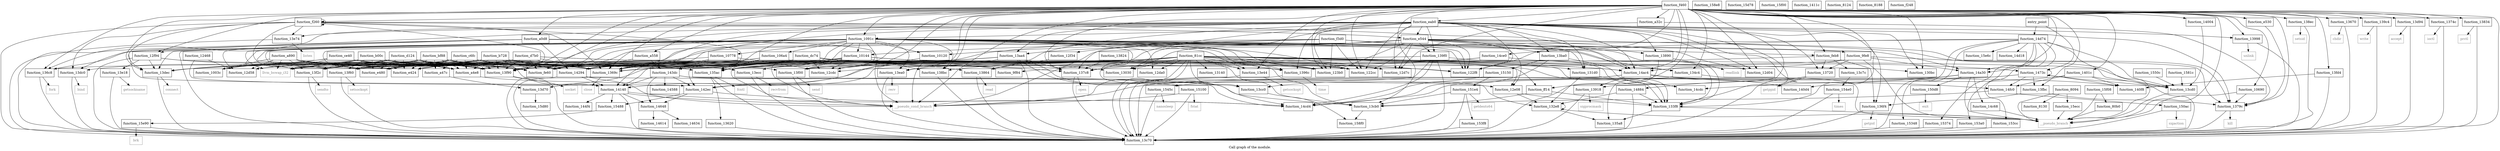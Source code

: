 digraph "Call graph of the module." {
  label="Call graph of the module.";
  node [shape=record];

  Node_function_f460 [label="{function_f460}"];
  Node_function_fe60 [label="{function_fe60}"];
  Node_function_122cc [label="{function_122cc}"];
  Node_function_feb8 [label="{function_feb8}"];
  Node_function_13ea0 [label="{function_13ea0}"];
  Node_function_ff14 [label="{function_ff14}"];
  Node_function_1003c [label="{function_1003c}"];
  Node_function_14d74 [label="{function_14d74}"];
  Node_function_132e8 [label="{function_132e8}"];
  Node_function_13864 [label="{function_13864}"];
  Node_function_122f8 [label="{function_122f8}"];
  Node_function_123b0 [label="{function_123b0}"];
  Node_function_13890 [label="{function_13890}"];
  Node_function_12468 [label="{function_12468}"];
  Node_function_12cdc [label="{function_12cdc}"];
  Node_function_12d04 [label="{function_12d04}"];
  Node_function_12d58 [label="{function_12d58}"];
  Node_function_12d7c [label="{function_12d7c}"];
  Node_function_12da0 [label="{function_12da0}"];
  Node_function_138bc [label="{function_138bc}"];
  Node_function_12e08 [label="{function_12e08}"];
  Node_function_12f34 [label="{function_12f34}"];
  Node_function_12f94 [label="{function_12f94}"];
  Node_function_138ec [label="{function_138ec}"];
  Node_function_13030 [label="{function_13030}"];
  Node_function_130bc [label="{function_130bc}"];
  Node_function_13c7c [label="{function_13c7c}"];
  Node_function_135a8 [label="{function_135a8}"];
  Node_function_135ac [label="{function_135ac}"];
  Node_function_13cb0 [label="{function_13cb0}"];
  Node_function_13620 [label="{function_13620}"];
  Node_function_13cc0 [label="{function_13cc0}"];
  Node_function_13670 [label="{function_13670}"];
  Node_function_10120 [label="{function_10120}"];
  Node_function_10144 [label="{function_10144}"];
  Node_function_10778 [label="{function_10778}"];
  Node_function_13918 [label="{function_13918}"];
  Node_function_133f8 [label="{function_133f8}"];
  Node_function_1396c [label="{function_1396c}"];
  Node_function_1369c [label="{function_1369c}"];
  Node_function_13998 [label="{function_13998}"];
  Node_function_10690 [label="{function_10690}"];
  Node_function_106a4 [label="{function_106a4}"];
  Node_function_1091c [label="{function_1091c}"];
  Node_function_139c4 [label="{function_139c4}"];
  Node_function_13140 [label="{function_13140}"];
  Node_function_139f0 [label="{function_139f0}"];
  Node_function_13aa4 [label="{function_13aa4}"];
  Node_function_131d0 [label="{function_131d0}"];
  Node_function_13ba0 [label="{function_13ba0}"];
  Node_function_13cd0 [label="{function_13cd0}"];
  Node_function_136c8 [label="{function_136c8}"];
  Node_function_136f4 [label="{function_136f4}"];
  Node_function_13d70 [label="{function_13d70}"];
  Node_function_13720 [label="{function_13720}"];
  Node_function_13d94 [label="{function_13d94}"];
  Node_function_1374c [label="{function_1374c}"];
  Node_function_13dc0 [label="{function_13dc0}"];
  Node_function_1379c [label="{function_1379c}"];
  Node_function_13dec [label="{function_13dec}"];
  Node_function_137c8 [label="{function_137c8}"];
  Node_function_13e18 [label="{function_13e18}"];
  Node_function_13e74 [label="{function_13e74}"];
  Node_function_13824 [label="{function_13824}"];
  Node_function_13e44 [label="{function_13e44}"];
  Node_function_13834 [label="{function_13834}"];
  Node_function_13ecc [label="{function_13ecc}"];
  Node_function_134c4 [label="{function_134c4}"];
  Node_function_13f60 [label="{function_13f60}"];
  Node_function_13f90 [label="{function_13f90}"];
  Node_function_13fbc [label="{function_13fbc}"];
  Node_function_13fd4 [label="{function_13fd4}"];
  Node_function_14004 [label="{function_14004}"];
  Node_function_1401c [label="{function_1401c}"];
  Node_function_140d4 [label="{function_140d4}"];
  Node_function_140f8 [label="{function_140f8}"];
  Node_function_13f00 [label="{function_13f00}"];
  Node_function_13f2c [label="{function_13f2c}"];
  Node_recvfrom [color="gray50", fontcolor="gray50", label="{recvfrom}"];
  Node_send [color="gray50", fontcolor="gray50", label="{send}"];
  Node_sendto [color="gray50", fontcolor="gray50", label="{sendto}"];
  Node_setsockopt [color="gray50", fontcolor="gray50", label="{setsockopt}"];
  Node_socket [color="gray50", fontcolor="gray50", label="{socket}"];
  Node_sigaction [color="gray50", fontcolor="gray50", label="{sigaction}"];
  Node_exit [color="gray50", fontcolor="gray50", label="{exit}"];
  Node_fstat [color="gray50", fontcolor="gray50", label="{fstat}"];
  Node_getdents64 [color="gray50", fontcolor="gray50", label="{getdents64}"];
  Node_nanosleep [color="gray50", fontcolor="gray50", label="{nanosleep}"];
  Node_times [color="gray50", fontcolor="gray50", label="{times}"];
  Node_brk [color="gray50", fontcolor="gray50", label="{brk}"];
  Node_llvm_bswap_i32 [color="gray50", fontcolor="gray50", label="{llvm_bswap_i32}"];
  Node_function_14fc0 [label="{function_14fc0}"];
  Node_function_150ac [label="{function_150ac}"];
  Node_function_150d8 [label="{function_150d8}"];
  Node_function_15100 [label="{function_15100}"];
  Node_function_15150 [label="{function_15150}"];
  Node_function_151e4 [label="{function_151e4}"];
  Node_function_15348 [label="{function_15348}"];
  Node_function_15374 [label="{function_15374}"];
  Node_function_153a0 [label="{function_153a0}"];
  Node_function_153cc [label="{function_153cc}"];
  Node_function_153f8 [label="{function_153f8}"];
  Node_function_1545c [label="{function_1545c}"];
  Node_function_15488 [label="{function_15488}"];
  Node_function_154e0 [label="{function_154e0}"];
  Node_function_1550c [label="{function_1550c}"];
  Node_function_1581c [label="{function_1581c}"];
  Node_function_158e8 [label="{function_158e8}"];
  Node_function_158f0 [label="{function_158f0}"];
  Node_function_15d78 [label="{function_15d78}"];
  Node_function_15d80 [label="{function_15d80}"];
  Node_function_15e6c [label="{function_15e6c}"];
  Node_function_15e90 [label="{function_15e90}"];
  Node_function_15ecc [label="{function_15ecc}"];
  Node_function_15f00 [label="{function_15f00}"];
  Node_function_15f08 [label="{function_15f08}"];
  Node_fcntl [color="gray50", fontcolor="gray50", label="{fcntl}"];
  Node_chdir [color="gray50", fontcolor="gray50", label="{chdir}"];
  Node_close [color="gray50", fontcolor="gray50", label="{close}"];
  Node_fork [color="gray50", fontcolor="gray50", label="{fork}"];
  Node_getpid [color="gray50", fontcolor="gray50", label="{getpid}"];
  Node_getppid [color="gray50", fontcolor="gray50", label="{getppid}"];
  Node_ioctl [color="gray50", fontcolor="gray50", label="{ioctl}"];
  Node_kill [color="gray50", fontcolor="gray50", label="{kill}"];
  Node_open [color="gray50", fontcolor="gray50", label="{open}"];
  Node_prctl [color="gray50", fontcolor="gray50", label="{prctl}"];
  Node_read [color="gray50", fontcolor="gray50", label="{read}"];
  Node_readlink [color="gray50", fontcolor="gray50", label="{readlink}"];
  Node_setsid [color="gray50", fontcolor="gray50", label="{setsid}"];
  Node_sigprocmask [color="gray50", fontcolor="gray50", label="{sigprocmask}"];
  Node_time [color="gray50", fontcolor="gray50", label="{time}"];
  Node_unlink [color="gray50", fontcolor="gray50", label="{unlink}"];
  Node_write [color="gray50", fontcolor="gray50", label="{write}"];
  Node_accept [color="gray50", fontcolor="gray50", label="{accept}"];
  Node_bind [color="gray50", fontcolor="gray50", label="{bind}"];
  Node_connect [color="gray50", fontcolor="gray50", label="{connect}"];
  Node_getsockname [color="gray50", fontcolor="gray50", label="{getsockname}"];
  Node_getsockopt [color="gray50", fontcolor="gray50", label="{getsockopt}"];
  Node_listen [color="gray50", fontcolor="gray50", label="{listen}"];
  Node_recv [color="gray50", fontcolor="gray50", label="{recv}"];
  Node_function_1411c [label="{function_1411c}"];
  Node_function_14140 [label="{function_14140}"];
  Node_function_14294 [label="{function_14294}"];
  Node_function_142ec [label="{function_142ec}"];
  Node_function_143dc [label="{function_143dc}"];
  Node_function_144f4 [label="{function_144f4}"];
  Node_function_14588 [label="{function_14588}"];
  Node_function_14614 [label="{function_14614}"];
  Node_function_14634 [label="{function_14634}"];
  Node_function_14648 [label="{function_14648}"];
  Node_function_1473c [label="{function_1473c}"];
  Node_function_14884 [label="{function_14884}"];
  Node_function_14a30 [label="{function_14a30}"];
  Node_function_14ac4 [label="{function_14ac4}"];
  Node_function_14c68 [label="{function_14c68}"];
  Node_function_14cd4 [label="{function_14cd4}"];
  Node_function_14d18 [label="{function_14d18}"];
  Node_function_14cdc [label="{function_14cdc}"];
  Node_function_14ce0 [label="{function_14ce0}"];
  Node_function_13c70 [label="{function_13c70}"];
  Node___pseudo_branch [color="gray50", fontcolor="gray50", label="{__pseudo_branch}"];
  Node___pseudo_cond_branch [color="gray50", fontcolor="gray50", label="{__pseudo_cond_branch}"];
  Node_function_8094 [label="{function_8094}"];
  Node_function_80b0 [label="{function_80b0}"];
  Node_function_8124 [label="{function_8124}"];
  Node_function_8130 [label="{function_8130}"];
  Node_function_8188 [label="{function_8188}"];
  Node_entry_point [label="{entry_point}"];
  Node_function_81cc [label="{function_81cc}"];
  Node_function_9f84 [label="{function_9f84}"];
  Node_function_9fe8 [label="{function_9fe8}"];
  Node_function_a0d8 [label="{function_a0d8}"];
  Node_function_a32c [label="{function_a32c}"];
  Node_function_a47c [label="{function_a47c}"];
  Node_function_a4e8 [label="{function_a4e8}"];
  Node_function_a558 [label="{function_a558}"];
  Node_function_a890 [label="{function_a890}"];
  Node_function_b00c [label="{function_b00c}"];
  Node_function_b728 [label="{function_b728}"];
  Node_function_bf88 [label="{function_bf88}"];
  Node_function_c6fc [label="{function_c6fc}"];
  Node_function_ce40 [label="{function_ce40}"];
  Node_function_d124 [label="{function_d124}"];
  Node_function_d7b0 [label="{function_d7b0}"];
  Node_function_dc74 [label="{function_dc74}"];
  Node_function_e424 [label="{function_e424}"];
  Node_function_e480 [label="{function_e480}"];
  Node_function_e530 [label="{function_e530}"];
  Node_function_e544 [label="{function_e544}"];
  Node_function_eab0 [label="{function_eab0}"];
  Node_function_f248 [label="{function_f248}"];
  Node_function_f260 [label="{function_f260}"];
  Node_function_f3d0 [label="{function_f3d0}"];
  Node_function_f460 -> Node_function_fe60;
  Node_function_f460 -> Node_function_122cc;
  Node_function_f460 -> Node_function_feb8;
  Node_function_f460 -> Node_function_13ea0;
  Node_function_f460 -> Node_function_ff14;
  Node_function_f460 -> Node_function_122f8;
  Node_function_f460 -> Node_function_123b0;
  Node_function_f460 -> Node_function_12cdc;
  Node_function_f460 -> Node_function_12d04;
  Node_function_f460 -> Node_function_12d7c;
  Node_function_f460 -> Node_function_138bc;
  Node_function_f460 -> Node_function_12f94;
  Node_function_f460 -> Node_function_138ec;
  Node_function_f460 -> Node_function_130bc;
  Node_function_f460 -> Node_function_135ac;
  Node_function_f460 -> Node_function_13cb0;
  Node_function_f460 -> Node_function_13670;
  Node_function_f460 -> Node_function_13918;
  Node_function_f460 -> Node_function_133f8;
  Node_function_f460 -> Node_function_1369c;
  Node_function_f460 -> Node_function_13998;
  Node_function_f460 -> Node_function_10690;
  Node_function_f460 -> Node_function_1091c;
  Node_function_f460 -> Node_function_139c4;
  Node_function_f460 -> Node_function_136c8;
  Node_function_f460 -> Node_function_13d94;
  Node_function_f460 -> Node_function_1374c;
  Node_function_f460 -> Node_function_1379c;
  Node_function_f460 -> Node_function_13dec;
  Node_function_f460 -> Node_function_137c8;
  Node_function_f460 -> Node_function_13e44;
  Node_function_f460 -> Node_function_13834;
  Node_function_f460 -> Node_function_134c4;
  Node_function_f460 -> Node_function_13f90;
  Node_function_f460 -> Node_function_13fbc;
  Node_function_f460 -> Node_function_13fd4;
  Node_function_f460 -> Node_function_14004;
  Node_function_f460 -> Node_function_1401c;
  Node_function_f460 -> Node_function_13f00;
  Node_function_f460 -> Node_function_14a30;
  Node_function_f460 -> Node_function_14ac4;
  Node_function_f460 -> Node_function_13c70;
  Node_function_f460 -> Node___pseudo_branch;
  Node_function_f460 -> Node___pseudo_cond_branch;
  Node_function_f460 -> Node_function_a0d8;
  Node_function_f460 -> Node_function_a32c;
  Node_function_f460 -> Node_function_a558;
  Node_function_f460 -> Node_function_e530;
  Node_function_f460 -> Node_function_eab0;
  Node_function_f460 -> Node_function_f260;
  Node_function_feb8 -> Node_function_13c7c;
  Node_function_feb8 -> Node_function_1396c;
  Node_function_feb8 -> Node_function_136f4;
  Node_function_feb8 -> Node_function_13720;
  Node_function_13ea0 -> Node_recv;
  Node_function_13ea0 -> Node_function_13c70;
  Node_function_ff14 -> Node_function_13cb0;
  Node_function_ff14 -> Node_function_133f8;
  Node_function_14d74 -> Node_function_13cd0;
  Node_function_14d74 -> Node_function_15348;
  Node_function_14d74 -> Node_function_15374;
  Node_function_14d74 -> Node_function_153a0;
  Node_function_14d74 -> Node_function_153cc;
  Node_function_14d74 -> Node_function_15e6c;
  Node_function_14d74 -> Node_function_14a30;
  Node_function_14d74 -> Node_function_14d18;
  Node_function_14d74 -> Node_function_14ce0;
  Node_function_14d74 -> Node_function_13c70;
  Node_function_14d74 -> Node___pseudo_branch;
  Node_function_14d74 -> Node___pseudo_cond_branch;
  Node_function_132e8 -> Node_function_132e8;
  Node_function_132e8 -> Node_function_135a8;
  Node_function_132e8 -> Node___pseudo_branch;
  Node_function_13864 -> Node_read;
  Node_function_13864 -> Node_function_13c70;
  Node_function_13890 -> Node_readlink;
  Node_function_13890 -> Node_function_13c70;
  Node_function_12468 -> Node_function_12d58;
  Node_function_12468 -> Node_function_14140;
  Node_function_138bc -> Node_function_13c70;
  Node_function_12e08 -> Node_function_132e8;
  Node_function_12e08 -> Node_function_133f8;
  Node_function_12f34 -> Node_function_13864;
  Node_function_12f94 -> Node_function_1369c;
  Node_function_12f94 -> Node_function_13dec;
  Node_function_12f94 -> Node_function_13e18;
  Node_function_12f94 -> Node_function_13f90;
  Node_function_12f94 -> Node_function_13c70;
  Node_function_138ec -> Node_setsid;
  Node_function_138ec -> Node_function_13c70;
  Node_function_13c7c -> Node_function_154e0;
  Node_function_135ac -> Node_function_13620;
  Node_function_135ac -> Node_fcntl;
  Node_function_135ac -> Node_function_13c70;
  Node_function_13cb0 -> Node_function_158f0;
  Node_function_13620 -> Node_function_13c70;
  Node_function_13cc0 -> Node_function_158f0;
  Node_function_13670 -> Node_chdir;
  Node_function_13670 -> Node_function_13c70;
  Node_function_10120 -> Node_function_142ec;
  Node_function_10120 -> Node___pseudo_cond_branch;
  Node_function_10144 -> Node_function_fe60;
  Node_function_10144 -> Node_function_12cdc;
  Node_function_10144 -> Node_function_12d7c;
  Node_function_10144 -> Node_function_138bc;
  Node_function_10144 -> Node_function_135ac;
  Node_function_10144 -> Node_function_133f8;
  Node_function_10144 -> Node_function_1369c;
  Node_function_10144 -> Node_function_13dec;
  Node_function_10144 -> Node_function_13ecc;
  Node_function_10144 -> Node_function_13f90;
  Node_function_10144 -> Node_function_13f00;
  Node_function_10144 -> Node_function_14294;
  Node_function_10144 -> Node_function_142ec;
  Node_function_10144 -> Node_function_143dc;
  Node_function_10144 -> Node_function_14ac4;
  Node_function_10144 -> Node___pseudo_cond_branch;
  Node_function_10778 -> Node_function_12cdc;
  Node_function_10778 -> Node_function_12d58;
  Node_function_10778 -> Node_function_14140;
  Node_function_10778 -> Node_function_143dc;
  Node_function_13918 -> Node_sigprocmask;
  Node_function_13918 -> Node_function_13c70;
  Node_function_133f8 -> Node_function_135a8;
  Node_function_133f8 -> Node___pseudo_branch;
  Node_function_1396c -> Node_time;
  Node_function_1396c -> Node_function_13c70;
  Node_function_1369c -> Node_close;
  Node_function_1369c -> Node_function_13c70;
  Node_function_13998 -> Node_unlink;
  Node_function_13998 -> Node_function_13c70;
  Node_function_10690 -> Node_function_1379c;
  Node_function_10690 -> Node___pseudo_branch;
  Node_function_106a4 -> Node_function_12d7c;
  Node_function_106a4 -> Node_function_135ac;
  Node_function_106a4 -> Node_function_13dec;
  Node_function_106a4 -> Node_function_13f90;
  Node_function_106a4 -> Node___pseudo_cond_branch;
  Node_function_1091c -> Node_function_fe60;
  Node_function_1091c -> Node_function_122cc;
  Node_function_1091c -> Node_function_feb8;
  Node_function_1091c -> Node_function_13ea0;
  Node_function_1091c -> Node_function_122f8;
  Node_function_1091c -> Node_function_123b0;
  Node_function_1091c -> Node_function_12da0;
  Node_function_1091c -> Node_function_138bc;
  Node_function_1091c -> Node_function_12f94;
  Node_function_1091c -> Node_function_135ac;
  Node_function_1091c -> Node_function_13cb0;
  Node_function_1091c -> Node_function_13cc0;
  Node_function_1091c -> Node_function_10120;
  Node_function_1091c -> Node_function_10144;
  Node_function_1091c -> Node_function_10778;
  Node_function_1091c -> Node_function_133f8;
  Node_function_1091c -> Node_function_1396c;
  Node_function_1091c -> Node_function_1369c;
  Node_function_1091c -> Node_function_106a4;
  Node_function_1091c -> Node_function_136c8;
  Node_function_1091c -> Node_function_13dec;
  Node_function_1091c -> Node_function_13e44;
  Node_function_1091c -> Node_function_13ecc;
  Node_function_1091c -> Node_function_134c4;
  Node_function_1091c -> Node_function_13f60;
  Node_function_1091c -> Node_function_13f90;
  Node_function_1091c -> Node_function_13f00;
  Node_function_1091c -> Node_function_13f2c;
  Node_function_1091c -> Node_llvm_bswap_i32;
  Node_function_1091c -> Node_function_14294;
  Node_function_1091c -> Node_function_14a30;
  Node_function_1091c -> Node_function_13c70;
  Node_function_1091c -> Node_function_e424;
  Node_function_1091c -> Node_function_e480;
  Node_function_139c4 -> Node_write;
  Node_function_139c4 -> Node_function_13c70;
  Node_function_139f0 -> Node_function_1369c;
  Node_function_139f0 -> Node_function_142ec;
  Node_function_139f0 -> Node_function_14cd4;
  Node_function_139f0 -> Node_function_14cdc;
  Node_function_139f0 -> Node_function_13c70;
  Node_function_13aa4 -> Node_function_135ac;
  Node_function_13aa4 -> Node_function_1369c;
  Node_function_13aa4 -> Node_function_137c8;
  Node_function_13aa4 -> Node_function_15100;
  Node_function_13aa4 -> Node_function_14140;
  Node_function_13aa4 -> Node_function_14294;
  Node_function_13aa4 -> Node_function_142ec;
  Node_function_13aa4 -> Node_function_14cd4;
  Node_function_13aa4 -> Node_function_13c70;
  Node_function_131d0 -> Node_function_132e8;
  Node_function_131d0 -> Node_function_133f8;
  Node_function_13ba0 -> Node_function_15150;
  Node_function_13ba0 -> Node_function_14cd4;
  Node_function_13ba0 -> Node_function_14cdc;
  Node_function_13cd0 -> Node___pseudo_branch;
  Node_function_136c8 -> Node_fork;
  Node_function_136c8 -> Node_function_13c70;
  Node_function_136f4 -> Node_getpid;
  Node_function_136f4 -> Node_function_13c70;
  Node_function_13d70 -> Node_function_15d80;
  Node_function_13720 -> Node_getppid;
  Node_function_13720 -> Node_function_13c70;
  Node_function_13d94 -> Node_accept;
  Node_function_13d94 -> Node_function_13c70;
  Node_function_1374c -> Node_ioctl;
  Node_function_1374c -> Node_function_13c70;
  Node_function_13dc0 -> Node_bind;
  Node_function_13dc0 -> Node_function_13c70;
  Node_function_1379c -> Node_kill;
  Node_function_1379c -> Node_function_13c70;
  Node_function_13dec -> Node_connect;
  Node_function_13dec -> Node_function_13c70;
  Node_function_137c8 -> Node_open;
  Node_function_137c8 -> Node_function_13c70;
  Node_function_13e18 -> Node_getsockname;
  Node_function_13e18 -> Node_function_13c70;
  Node_function_13e74 -> Node_listen;
  Node_function_13e74 -> Node_function_13c70;
  Node_function_13824 -> Node_function_137c8;
  Node_function_13e44 -> Node_getsockopt;
  Node_function_13e44 -> Node_function_13c70;
  Node_function_13834 -> Node_prctl;
  Node_function_13834 -> Node_function_13c70;
  Node_function_13ecc -> Node_recvfrom;
  Node_function_13ecc -> Node_function_13c70;
  Node_function_134c4 -> Node_function_135a8;
  Node_function_134c4 -> Node___pseudo_branch;
  Node_function_13f60 -> Node_setsockopt;
  Node_function_13f60 -> Node_function_13c70;
  Node_function_13f90 -> Node_socket;
  Node_function_13f90 -> Node_function_13c70;
  Node_function_13fbc -> Node_function_136f4;
  Node_function_13fbc -> Node_function_1379c;
  Node_function_13fd4 -> Node_function_140f8;
  Node_function_13fd4 -> Node_function_13c70;
  Node_function_14004 -> Node_function_13cd0;
  Node_function_1401c -> Node_function_140d4;
  Node_function_1401c -> Node_function_140f8;
  Node_function_1401c -> Node_function_14fc0;
  Node_function_1401c -> Node_function_13c70;
  Node_function_13f00 -> Node_send;
  Node_function_13f00 -> Node_function_13c70;
  Node_function_13f2c -> Node_sendto;
  Node_function_13f2c -> Node_function_13c70;
  Node_function_14fc0 -> Node_function_13cb0;
  Node_function_14fc0 -> Node_function_150ac;
  Node_function_150ac -> Node_sigaction;
  Node_function_150ac -> Node_function_13c70;
  Node_function_150d8 -> Node_exit;
  Node_function_15100 -> Node_fstat;
  Node_function_15100 -> Node_function_13c70;
  Node_function_15100 -> Node___pseudo_cond_branch;
  Node_function_15150 -> Node_function_13cc0;
  Node_function_15150 -> Node_function_151e4;
  Node_function_151e4 -> Node_function_13cb0;
  Node_function_151e4 -> Node_getdents64;
  Node_function_151e4 -> Node_function_153f8;
  Node_function_151e4 -> Node_function_13c70;
  Node_function_15348 -> Node_function_13c70;
  Node_function_15374 -> Node_function_13c70;
  Node_function_153a0 -> Node_function_13c70;
  Node_function_153cc -> Node_function_13c70;
  Node_function_153f8 -> Node_function_13c70;
  Node_function_1545c -> Node_nanosleep;
  Node_function_1545c -> Node_function_13c70;
  Node_function_15488 -> Node_function_15e90;
  Node_function_154e0 -> Node_times;
  Node_function_154e0 -> Node_function_13c70;
  Node_function_1550c -> Node_function_13cd0;
  Node_function_1581c -> Node_function_13cd0;
  Node_function_15e90 -> Node_brk;
  Node_function_15e90 -> Node_function_13c70;
  Node_function_15ecc -> Node___pseudo_branch;
  Node_function_15f08 -> Node___pseudo_branch;
  Node_function_15f08 -> Node_function_80b0;
  Node_function_14140 -> Node_function_15488;
  Node_function_14140 -> Node_function_144f4;
  Node_function_14140 -> Node_function_14648;
  Node_function_14140 -> Node_function_14cd4;
  Node_function_14140 -> Node_function_13c70;
  Node_function_14140 -> Node___pseudo_cond_branch;
  Node_function_14294 -> Node_function_132e8;
  Node_function_14294 -> Node_function_14140;
  Node_function_14294 -> Node_function_13c70;
  Node_function_14294 -> Node___pseudo_cond_branch;
  Node_function_142ec -> Node_function_15488;
  Node_function_142ec -> Node_function_14648;
  Node_function_142ec -> Node_function_14cd4;
  Node_function_143dc -> Node_function_13cb0;
  Node_function_143dc -> Node_function_14140;
  Node_function_143dc -> Node_function_142ec;
  Node_function_143dc -> Node_function_14588;
  Node_function_143dc -> Node_function_14648;
  Node_function_143dc -> Node_function_14cd4;
  Node_function_14648 -> Node_function_14614;
  Node_function_14648 -> Node_function_14634;
  Node_function_1473c -> Node_function_13cd0;
  Node_function_1473c -> Node_function_13fbc;
  Node_function_1473c -> Node_function_140f8;
  Node_function_1473c -> Node_function_14fc0;
  Node_function_1473c -> Node_function_1473c;
  Node_function_1473c -> Node_function_14cd4;
  Node_function_1473c -> Node___pseudo_cond_branch;
  Node_function_14884 -> Node_function_132e8;
  Node_function_14884 -> Node_function_133f8;
  Node_function_14884 -> Node_function_13c70;
  Node_function_14a30 -> Node_function_150d8;
  Node_function_14a30 -> Node_function_14c68;
  Node_function_14a30 -> Node_function_14cd4;
  Node_function_14a30 -> Node_function_14cdc;
  Node_function_14a30 -> Node___pseudo_branch;
  Node_function_14ac4 -> Node_function_13918;
  Node_function_14ac4 -> Node_function_140d4;
  Node_function_14ac4 -> Node_function_140f8;
  Node_function_14ac4 -> Node_function_14fc0;
  Node_function_14ac4 -> Node_function_1545c;
  Node_function_14ac4 -> Node_function_13c70;
  Node_function_14c68 -> Node___pseudo_branch;
  Node_function_14ce0 -> Node_function_135ac;
  Node_function_14ce0 -> Node_function_137c8;
  Node_function_14ce0 -> Node_function_1473c;
  Node_function_8094 -> Node_function_15ecc;
  Node_function_8094 -> Node___pseudo_branch;
  Node_function_8094 -> Node_function_8130;
  Node_function_80b0 -> Node___pseudo_branch;
  Node_entry_point -> Node_function_14d74;
  Node_entry_point -> Node_function_1473c;
  Node_function_81cc -> Node_function_fe60;
  Node_function_81cc -> Node_function_122cc;
  Node_function_81cc -> Node_function_13ea0;
  Node_function_81cc -> Node_function_122f8;
  Node_function_81cc -> Node_function_123b0;
  Node_function_81cc -> Node_function_12cdc;
  Node_function_81cc -> Node_function_12d04;
  Node_function_81cc -> Node_function_12d7c;
  Node_function_81cc -> Node_function_12da0;
  Node_function_81cc -> Node_function_138bc;
  Node_function_81cc -> Node_function_12e08;
  Node_function_81cc -> Node_function_13030;
  Node_function_81cc -> Node_function_130bc;
  Node_function_81cc -> Node_function_135ac;
  Node_function_81cc -> Node_function_13cb0;
  Node_function_81cc -> Node_function_13cc0;
  Node_function_81cc -> Node_function_133f8;
  Node_function_81cc -> Node_function_1396c;
  Node_function_81cc -> Node_function_1369c;
  Node_function_81cc -> Node_function_13140;
  Node_function_81cc -> Node_function_131d0;
  Node_function_81cc -> Node_function_13cd0;
  Node_function_81cc -> Node_function_13dec;
  Node_function_81cc -> Node_function_13e44;
  Node_function_81cc -> Node_function_134c4;
  Node_function_81cc -> Node_function_13f60;
  Node_function_81cc -> Node_function_13f90;
  Node_function_81cc -> Node_function_13f00;
  Node_function_81cc -> Node_llvm_bswap_i32;
  Node_function_81cc -> Node_function_14294;
  Node_function_81cc -> Node_function_14ac4;
  Node_function_81cc -> Node_function_13c70;
  Node_function_81cc -> Node___pseudo_cond_branch;
  Node_function_81cc -> Node_function_9f84;
  Node_function_81cc -> Node_function_a4e8;
  Node_function_9fe8 -> Node_function_136c8;
  Node_function_9fe8 -> Node_function_13720;
  Node_function_9fe8 -> Node_function_1379c;
  Node_function_9fe8 -> Node_function_14a30;
  Node_function_9fe8 -> Node_function_14ac4;
  Node_function_9fe8 -> Node___pseudo_branch;
  Node_function_a0d8 -> Node_function_12d58;
  Node_function_a0d8 -> Node_function_14294;
  Node_function_a0d8 -> Node_function_142ec;
  Node_function_a0d8 -> Node_function_13c70;
  Node_function_a0d8 -> Node___pseudo_cond_branch;
  Node_function_a0d8 -> Node_function_9fe8;
  Node_function_a32c -> Node_function_1091c;
  Node_function_a32c -> Node_function_1379c;
  Node_function_a47c -> Node_function_13d70;
  Node_function_a4e8 -> Node_function_12e08;
  Node_function_a558 -> Node_function_14294;
  Node_function_a558 -> Node_function_143dc;
  Node_function_a890 -> Node_function_fe60;
  Node_function_a890 -> Node_function_1003c;
  Node_function_a890 -> Node_function_12d58;
  Node_function_a890 -> Node_function_1369c;
  Node_function_a890 -> Node_function_13f60;
  Node_function_a890 -> Node_function_13f90;
  Node_function_a890 -> Node_function_13f2c;
  Node_function_a890 -> Node_llvm_bswap_i32;
  Node_function_a890 -> Node_function_14294;
  Node_function_a890 -> Node_function_a4e8;
  Node_function_a890 -> Node_function_e424;
  Node_function_a890 -> Node_function_e480;
  Node_function_b00c -> Node_function_fe60;
  Node_function_b00c -> Node_function_1003c;
  Node_function_b00c -> Node_function_1369c;
  Node_function_b00c -> Node_function_13f60;
  Node_function_b00c -> Node_function_13f90;
  Node_function_b00c -> Node_function_13f2c;
  Node_function_b00c -> Node_llvm_bswap_i32;
  Node_function_b00c -> Node_function_14294;
  Node_function_b00c -> Node_function_a4e8;
  Node_function_b00c -> Node_function_e424;
  Node_function_b00c -> Node_function_e480;
  Node_function_b728 -> Node_function_fe60;
  Node_function_b728 -> Node_function_1003c;
  Node_function_b728 -> Node_function_135ac;
  Node_function_b728 -> Node_function_1396c;
  Node_function_b728 -> Node_function_1369c;
  Node_function_b728 -> Node_function_13dec;
  Node_function_b728 -> Node_function_13ecc;
  Node_function_b728 -> Node_function_13f60;
  Node_function_b728 -> Node_function_13f90;
  Node_function_b728 -> Node_function_13f2c;
  Node_function_b728 -> Node_llvm_bswap_i32;
  Node_function_b728 -> Node_function_14140;
  Node_function_b728 -> Node_function_14294;
  Node_function_b728 -> Node_function_a4e8;
  Node_function_b728 -> Node_function_e424;
  Node_function_b728 -> Node_function_e480;
  Node_function_bf88 -> Node_function_fe60;
  Node_function_bf88 -> Node_function_1003c;
  Node_function_bf88 -> Node_function_1369c;
  Node_function_bf88 -> Node_function_13f60;
  Node_function_bf88 -> Node_function_13f90;
  Node_function_bf88 -> Node_function_13f2c;
  Node_function_bf88 -> Node_llvm_bswap_i32;
  Node_function_bf88 -> Node_function_14294;
  Node_function_bf88 -> Node_function_a47c;
  Node_function_bf88 -> Node_function_a4e8;
  Node_function_bf88 -> Node_function_e424;
  Node_function_bf88 -> Node_function_e480;
  Node_function_c6fc -> Node_function_fe60;
  Node_function_c6fc -> Node_function_1369c;
  Node_function_c6fc -> Node_function_13f60;
  Node_function_c6fc -> Node_function_13f90;
  Node_function_c6fc -> Node_function_13f2c;
  Node_function_c6fc -> Node_llvm_bswap_i32;
  Node_function_c6fc -> Node_function_14294;
  Node_function_c6fc -> Node_function_a47c;
  Node_function_c6fc -> Node_function_a4e8;
  Node_function_c6fc -> Node_function_e424;
  Node_function_c6fc -> Node_function_e480;
  Node_function_ce40 -> Node_function_fe60;
  Node_function_ce40 -> Node_function_1003c;
  Node_function_ce40 -> Node_function_13dc0;
  Node_function_ce40 -> Node_function_13dec;
  Node_function_ce40 -> Node_function_13f90;
  Node_function_ce40 -> Node_function_13f00;
  Node_function_ce40 -> Node_llvm_bswap_i32;
  Node_function_ce40 -> Node_function_14294;
  Node_function_ce40 -> Node_function_a4e8;
  Node_function_d124 -> Node_function_fe60;
  Node_function_d124 -> Node_function_1003c;
  Node_function_d124 -> Node_function_1369c;
  Node_function_d124 -> Node_function_13f60;
  Node_function_d124 -> Node_function_13f90;
  Node_function_d124 -> Node_function_13f2c;
  Node_function_d124 -> Node_llvm_bswap_i32;
  Node_function_d124 -> Node_function_14294;
  Node_function_d124 -> Node_function_a4e8;
  Node_function_d124 -> Node_function_e424;
  Node_function_d124 -> Node_function_e480;
  Node_function_d7b0 -> Node_function_fe60;
  Node_function_d7b0 -> Node_function_122cc;
  Node_function_d7b0 -> Node_function_123b0;
  Node_function_d7b0 -> Node_function_12d58;
  Node_function_d7b0 -> Node_function_1369c;
  Node_function_d7b0 -> Node_function_13f60;
  Node_function_d7b0 -> Node_function_13f90;
  Node_function_d7b0 -> Node_function_13f2c;
  Node_function_d7b0 -> Node_llvm_bswap_i32;
  Node_function_d7b0 -> Node_function_14294;
  Node_function_d7b0 -> Node_function_a4e8;
  Node_function_d7b0 -> Node_function_e424;
  Node_function_d7b0 -> Node_function_e480;
  Node_function_dc74 -> Node_function_fe60;
  Node_function_dc74 -> Node_function_122cc;
  Node_function_dc74 -> Node_function_ff14;
  Node_function_dc74 -> Node_function_13864;
  Node_function_dc74 -> Node_function_122f8;
  Node_function_dc74 -> Node_function_123b0;
  Node_function_dc74 -> Node_function_12cdc;
  Node_function_dc74 -> Node_function_12d58;
  Node_function_dc74 -> Node_function_13030;
  Node_function_dc74 -> Node_function_1369c;
  Node_function_dc74 -> Node_function_13d70;
  Node_function_dc74 -> Node_function_137c8;
  Node_function_dc74 -> Node_function_13f60;
  Node_function_dc74 -> Node_function_13f90;
  Node_function_dc74 -> Node_function_13f2c;
  Node_function_dc74 -> Node_function_14294;
  Node_function_dc74 -> Node_function_9f84;
  Node_function_dc74 -> Node_function_a4e8;
  Node_function_dc74 -> Node_function_e424;
  Node_function_dc74 -> Node_function_e480;
  Node_function_e530 -> Node_function_1379c;
  Node_function_e544 -> Node_function_122cc;
  Node_function_e544 -> Node_function_122f8;
  Node_function_e544 -> Node_function_123b0;
  Node_function_e544 -> Node_function_13890;
  Node_function_e544 -> Node_function_12cdc;
  Node_function_e544 -> Node_function_12d04;
  Node_function_e544 -> Node_function_12d7c;
  Node_function_e544 -> Node_function_12e08;
  Node_function_e544 -> Node_function_12f34;
  Node_function_e544 -> Node_function_13030;
  Node_function_e544 -> Node_function_1369c;
  Node_function_e544 -> Node_function_139f0;
  Node_function_e544 -> Node_function_13aa4;
  Node_function_e544 -> Node_function_131d0;
  Node_function_e544 -> Node_function_13ba0;
  Node_function_e544 -> Node_function_13cd0;
  Node_function_e544 -> Node_function_1379c;
  Node_function_e544 -> Node_function_137c8;
  Node_function_e544 -> Node_function_14ac4;
  Node_function_eab0 -> Node_function_122cc;
  Node_function_eab0 -> Node_function_13864;
  Node_function_eab0 -> Node_function_122f8;
  Node_function_eab0 -> Node_function_123b0;
  Node_function_eab0 -> Node_function_13890;
  Node_function_eab0 -> Node_function_12d04;
  Node_function_eab0 -> Node_function_12d7c;
  Node_function_eab0 -> Node_function_13030;
  Node_function_eab0 -> Node_function_130bc;
  Node_function_eab0 -> Node_function_133f8;
  Node_function_eab0 -> Node_function_1396c;
  Node_function_eab0 -> Node_function_1369c;
  Node_function_eab0 -> Node_function_13998;
  Node_function_eab0 -> Node_function_139f0;
  Node_function_eab0 -> Node_function_13aa4;
  Node_function_eab0 -> Node_function_131d0;
  Node_function_eab0 -> Node_function_13ba0;
  Node_function_eab0 -> Node_function_136c8;
  Node_function_eab0 -> Node_function_136f4;
  Node_function_eab0 -> Node_function_13720;
  Node_function_eab0 -> Node_function_13dc0;
  Node_function_eab0 -> Node_function_1379c;
  Node_function_eab0 -> Node_function_137c8;
  Node_function_eab0 -> Node_function_13e74;
  Node_function_eab0 -> Node_function_13f90;
  Node_function_eab0 -> Node_function_14140;
  Node_function_eab0 -> Node_function_14884;
  Node_function_eab0 -> Node_function_14ac4;
  Node_function_eab0 -> Node_function_e544;
  Node_function_f260 -> Node_function_135ac;
  Node_function_f260 -> Node_function_1369c;
  Node_function_f260 -> Node_function_13dc0;
  Node_function_f260 -> Node_function_13dec;
  Node_function_f260 -> Node_function_13e74;
  Node_function_f260 -> Node_function_13f60;
  Node_function_f260 -> Node_function_13f90;
  Node_function_f260 -> Node_function_14ac4;
  Node_function_f260 -> Node_function_13c70;
  Node_function_f260 -> Node_function_e544;
  Node_function_f260 -> Node_function_f260;
  Node_function_f3d0 -> Node_function_fe60;
  Node_function_f3d0 -> Node_function_122cc;
  Node_function_f3d0 -> Node_function_122f8;
  Node_function_f3d0 -> Node_function_123b0;
  Node_function_f3d0 -> Node_function_10120;
  Node_function_f3d0 -> Node_function_10144;
  Node_function_f3d0 -> Node_function_133f8;
}
